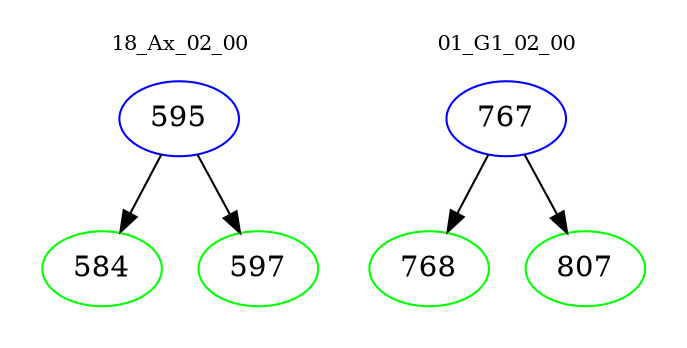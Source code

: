 digraph{
subgraph cluster_0 {
color = white
label = "18_Ax_02_00";
fontsize=10;
T0_595 [label="595", color="blue"]
T0_595 -> T0_584 [color="black"]
T0_584 [label="584", color="green"]
T0_595 -> T0_597 [color="black"]
T0_597 [label="597", color="green"]
}
subgraph cluster_1 {
color = white
label = "01_G1_02_00";
fontsize=10;
T1_767 [label="767", color="blue"]
T1_767 -> T1_768 [color="black"]
T1_768 [label="768", color="green"]
T1_767 -> T1_807 [color="black"]
T1_807 [label="807", color="green"]
}
}
